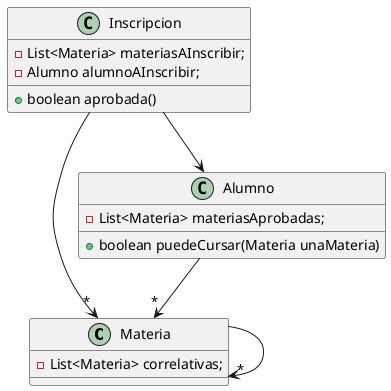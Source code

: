 @startuml

class Materia {
    - List<Materia> correlativas;
}

class Alumno {
    - List<Materia> materiasAprobadas;

    + boolean puedeCursar(Materia unaMateria)
}

class Inscripcion {
    - List<Materia> materiasAInscribir;
    - Alumno alumnoAInscribir;

    + boolean aprobada()
}

Inscripcion --> Alumno
Inscripcion -->"*" Materia
Materia -->"*" Materia
Alumno -->"*" Materia

@enduml